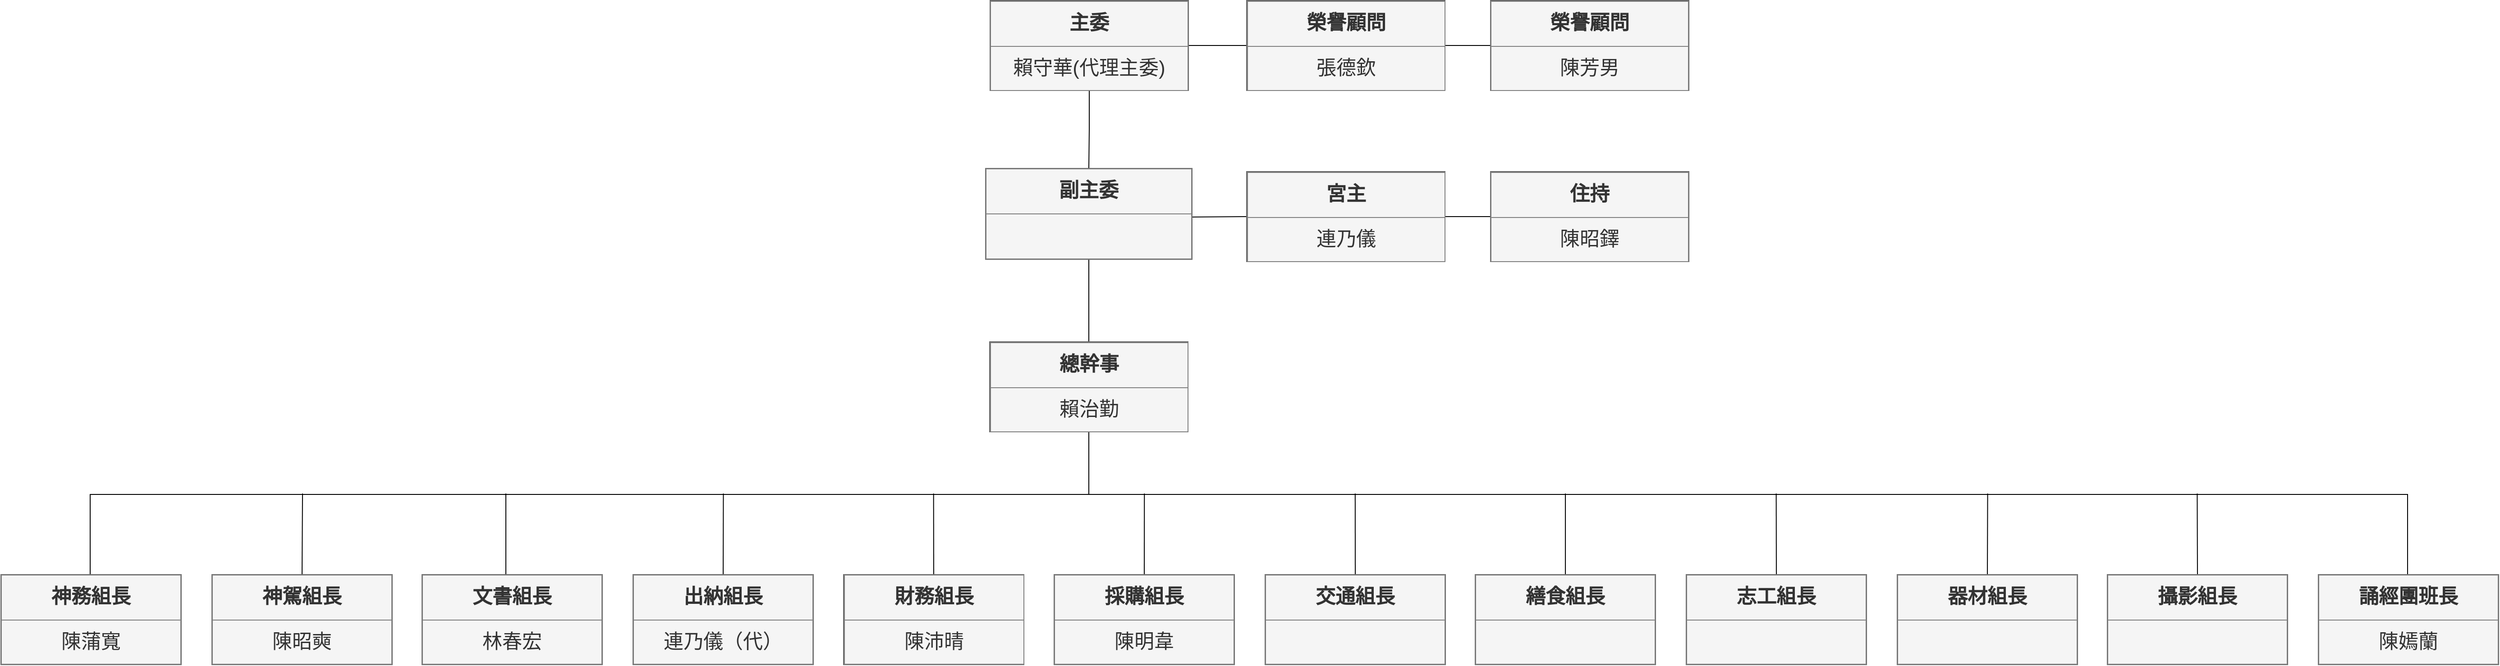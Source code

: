 <mxfile version="10.7.0" type="github"><diagram name="Page-1" id="b98fa263-6416-c6ec-5b7d-78bf54ef71d0"><mxGraphModel dx="4278.5" dy="2679" grid="1" gridSize="10" guides="1" tooltips="1" connect="1" arrows="1" fold="1" page="1" pageScale="1.5" pageWidth="1169" pageHeight="826" background="#ffffff" math="0" shadow="0"><root><mxCell id="0" style=";html=1;"/><mxCell id="1" style=";html=1;" parent="0"/><mxCell id="AvJd5Pj_C6RKvI8IBWGH-46" style="edgeStyle=orthogonalEdgeStyle;rounded=0;orthogonalLoop=1;jettySize=auto;html=1;exitX=0.5;exitY=1;exitDx=0;exitDy=0;entryX=0.5;entryY=0;entryDx=0;entryDy=0;endArrow=none;endFill=0;fontSize=22;" edge="1" parent="1" source="AvJd5Pj_C6RKvI8IBWGH-23" target="AvJd5Pj_C6RKvI8IBWGH-40"><mxGeometry relative="1" as="geometry"><Array as="points"><mxPoint x="887" y="391"/><mxPoint x="2349" y="391"/><mxPoint x="2349" y="481"/></Array></mxGeometry></mxCell><mxCell id="303ed1de8c2c98b4-77" style="edgeStyle=orthogonalEdgeStyle;html=1;startSize=6;endFill=0;endSize=6;strokeWidth=1;fontSize=22;rounded=0;endArrow=none;entryX=0.5;entryY=0;entryDx=0;entryDy=0;" parent="1" source="AvJd5Pj_C6RKvI8IBWGH-16" target="AvJd5Pj_C6RKvI8IBWGH-15" edge="1"><mxGeometry relative="1" as="geometry"><mxPoint x="887.529" y="-50.5" as="sourcePoint"/><mxPoint x="886.941" y="24.5" as="targetPoint"/></mxGeometry></mxCell><mxCell id="303ed1de8c2c98b4-79" style="edgeStyle=orthogonalEdgeStyle;html=1;startSize=6;endFill=0;endSize=6;strokeWidth=1;fontSize=22;rounded=0;endArrow=none;" parent="1" source="AvJd5Pj_C6RKvI8IBWGH-15" target="AvJd5Pj_C6RKvI8IBWGH-23" edge="1"><mxGeometry relative="1" as="geometry"><mxPoint x="890" y="330.5" as="sourcePoint"/><mxPoint x="886" y="230.5" as="targetPoint"/></mxGeometry></mxCell><mxCell id="303ed1de8c2c98b4-82" style="edgeStyle=orthogonalEdgeStyle;html=1;startSize=6;endFill=0;endSize=6;strokeWidth=1;fontSize=22;rounded=0;endArrow=none;exitX=0.5;exitY=1;exitDx=0;exitDy=0;entryX=0.5;entryY=0;entryDx=0;entryDy=0;" parent="1" source="AvJd5Pj_C6RKvI8IBWGH-23" target="AvJd5Pj_C6RKvI8IBWGH-29" edge="1"><mxGeometry relative="1" as="geometry"><Array as="points"><mxPoint x="887" y="391"/><mxPoint x="-221" y="391"/></Array><mxPoint x="892.5" y="313.5" as="sourcePoint"/><mxPoint x="138" y="490" as="targetPoint"/></mxGeometry></mxCell><mxCell id="AvJd5Pj_C6RKvI8IBWGH-6" value="" style="endArrow=none;html=1;entryX=0;entryY=0.5;entryDx=0;entryDy=0;fontSize=22;" edge="1" parent="1" target="AvJd5Pj_C6RKvI8IBWGH-17"><mxGeometry width="50" height="50" relative="1" as="geometry"><mxPoint x="998" y="83" as="sourcePoint"/><mxPoint x="1054.647" y="83.412" as="targetPoint"/></mxGeometry></mxCell><mxCell id="AvJd5Pj_C6RKvI8IBWGH-8" value="" style="endArrow=none;html=1;entryX=0;entryY=0.5;entryDx=0;entryDy=0;exitX=1;exitY=0.5;exitDx=0;exitDy=0;fontSize=22;" edge="1" parent="1" source="AvJd5Pj_C6RKvI8IBWGH-17" target="AvJd5Pj_C6RKvI8IBWGH-21"><mxGeometry width="50" height="50" relative="1" as="geometry"><mxPoint x="1292" y="82.5" as="sourcePoint"/><mxPoint x="1325.059" y="81.912" as="targetPoint"/></mxGeometry></mxCell><mxCell id="AvJd5Pj_C6RKvI8IBWGH-15" value="&lt;table border=&quot;1&quot; width=&quot;100%&quot; cellpadding=&quot;4&quot; style=&quot;width: 100%; height: 100%; border-collapse: collapse; font-size: 22px;&quot;&gt;&lt;tbody style=&quot;font-size: 22px;&quot;&gt;&lt;tr style=&quot;font-size: 22px;&quot;&gt;&lt;th align=&quot;center&quot; style=&quot;font-size: 22px;&quot;&gt;&lt;b style=&quot;font-size: 22px;&quot;&gt;&lt;font style=&quot;font-size: 22px&quot;&gt;副主委&lt;/font&gt;&lt;/b&gt;&lt;/th&gt;&lt;/tr&gt;&lt;tr style=&quot;font-size: 22px;&quot;&gt;&lt;td align=&quot;center&quot; style=&quot;font-size: 22px;&quot;&gt;&lt;font style=&quot;font-size: 22px;&quot;&gt;&lt;br style=&quot;font-size: 22px;&quot;&gt;&lt;/font&gt;&lt;/td&gt;&lt;/tr&gt;&lt;/tbody&gt;&lt;/table&gt;&lt;br style=&quot;font-size: 22px;&quot;&gt;" style="text;html=1;overflow=fill;rounded=0;fillColor=#f5f5f5;strokeColor=#666666;fontColor=#333333;fontSize=22;" vertex="1" parent="1"><mxGeometry x="772" y="29" width="229" height="101" as="geometry"/></mxCell><mxCell id="AvJd5Pj_C6RKvI8IBWGH-52" style="rounded=0;orthogonalLoop=1;jettySize=auto;html=1;exitX=1;exitY=0.5;exitDx=0;exitDy=0;entryX=0;entryY=0.5;entryDx=0;entryDy=0;endArrow=none;endFill=0;fontSize=22;" edge="1" parent="1" source="AvJd5Pj_C6RKvI8IBWGH-16" target="AvJd5Pj_C6RKvI8IBWGH-49"><mxGeometry relative="1" as="geometry"/></mxCell><mxCell id="AvJd5Pj_C6RKvI8IBWGH-16" value="&lt;table border=&quot;1&quot; width=&quot;100%&quot; cellpadding=&quot;4&quot; style=&quot;width: 100%; height: 100%; border-collapse: collapse; font-size: 22px;&quot;&gt;&lt;tbody style=&quot;font-size: 22px;&quot;&gt;&lt;tr style=&quot;font-size: 22px;&quot;&gt;&lt;th align=&quot;center&quot; style=&quot;font-size: 22px;&quot;&gt;&lt;b style=&quot;font-size: 22px;&quot;&gt;&lt;font style=&quot;font-size: 22px&quot;&gt;主委&lt;/font&gt;&lt;/b&gt;&lt;/th&gt;&lt;/tr&gt;&lt;tr style=&quot;font-size: 22px;&quot;&gt;&lt;td align=&quot;center&quot; style=&quot;font-size: 22px;&quot;&gt;&lt;font style=&quot;font-size: 22px;&quot;&gt;賴守華(代理主委)&lt;/font&gt;&lt;/td&gt;&lt;/tr&gt;&lt;/tbody&gt;&lt;/table&gt;&lt;br style=&quot;font-size: 22px;&quot;&gt;" style="text;html=1;overflow=fill;rounded=0;fillColor=#f5f5f5;strokeColor=#666666;fontColor=#333333;fontSize=22;" vertex="1" parent="1"><mxGeometry x="777" y="-157.5" width="220" height="100" as="geometry"/></mxCell><mxCell id="AvJd5Pj_C6RKvI8IBWGH-17" value="&lt;table border=&quot;1&quot; width=&quot;100%&quot; cellpadding=&quot;4&quot; style=&quot;width: 100%; height: 100%; border-collapse: collapse; font-size: 22px;&quot;&gt;&lt;tbody style=&quot;font-size: 22px;&quot;&gt;&lt;tr style=&quot;font-size: 22px;&quot;&gt;&lt;th align=&quot;center&quot; style=&quot;font-size: 22px;&quot;&gt;&lt;b style=&quot;font-size: 22px;&quot;&gt;&lt;font style=&quot;font-size: 22px&quot;&gt;宮主&lt;/font&gt;&lt;/b&gt;&lt;/th&gt;&lt;/tr&gt;&lt;tr style=&quot;font-size: 22px;&quot;&gt;&lt;td align=&quot;center&quot; style=&quot;font-size: 22px;&quot;&gt;連乃儀&lt;br style=&quot;font-size: 22px;&quot;&gt;&lt;/td&gt;&lt;/tr&gt;&lt;/tbody&gt;&lt;/table&gt;&lt;br style=&quot;font-size: 22px;&quot;&gt;" style="text;html=1;overflow=fill;rounded=0;fillColor=#f5f5f5;strokeColor=#666666;fontColor=#333333;fontSize=22;" vertex="1" parent="1"><mxGeometry x="1061.5" y="32.5" width="220" height="100" as="geometry"/></mxCell><mxCell id="AvJd5Pj_C6RKvI8IBWGH-21" value="&lt;table border=&quot;1&quot; width=&quot;100%&quot; cellpadding=&quot;4&quot; style=&quot;width: 100%; height: 100%; border-collapse: collapse; font-size: 22px;&quot;&gt;&lt;tbody style=&quot;font-size: 22px;&quot;&gt;&lt;tr style=&quot;font-size: 22px;&quot;&gt;&lt;th align=&quot;center&quot; style=&quot;font-size: 22px;&quot;&gt;&lt;b style=&quot;font-size: 22px;&quot;&gt;&lt;font style=&quot;font-size: 22px&quot;&gt;住持&lt;/font&gt;&lt;/b&gt;&lt;/th&gt;&lt;/tr&gt;&lt;tr style=&quot;font-size: 22px;&quot;&gt;&lt;td align=&quot;center&quot; style=&quot;font-size: 22px;&quot;&gt;&lt;font style=&quot;font-size: 22px;&quot;&gt;陳昭鐸&lt;/font&gt;&lt;br style=&quot;font-size: 22px;&quot;&gt;&lt;/td&gt;&lt;/tr&gt;&lt;/tbody&gt;&lt;/table&gt;&lt;br style=&quot;font-size: 22px;&quot;&gt;" style="text;html=1;overflow=fill;rounded=0;fillColor=#f5f5f5;strokeColor=#666666;fontColor=#333333;fontSize=22;" vertex="1" parent="1"><mxGeometry x="1332" y="32.5" width="220" height="100" as="geometry"/></mxCell><mxCell id="AvJd5Pj_C6RKvI8IBWGH-23" value="&lt;table border=&quot;1&quot; width=&quot;100%&quot; cellpadding=&quot;4&quot; style=&quot;width: 100%; height: 100%; border-collapse: collapse; font-size: 22px;&quot;&gt;&lt;tbody style=&quot;font-size: 22px;&quot;&gt;&lt;tr style=&quot;font-size: 22px;&quot;&gt;&lt;th align=&quot;center&quot; style=&quot;font-size: 22px;&quot;&gt;&lt;font style=&quot;font-size: 22px&quot;&gt;總幹事&lt;/font&gt;&lt;/th&gt;&lt;/tr&gt;&lt;tr style=&quot;font-size: 22px;&quot;&gt;&lt;td align=&quot;center&quot; style=&quot;font-size: 22px;&quot;&gt;賴治勤&lt;br style=&quot;font-size: 22px;&quot;&gt;&lt;/td&gt;&lt;/tr&gt;&lt;/tbody&gt;&lt;/table&gt;&lt;br style=&quot;font-size: 22px;&quot;&gt;" style="text;html=1;overflow=fill;rounded=0;fillColor=#f5f5f5;strokeColor=#666666;fontColor=#333333;fontSize=22;" vertex="1" parent="1"><mxGeometry x="776.5" y="221.5" width="220" height="100" as="geometry"/></mxCell><mxCell id="AvJd5Pj_C6RKvI8IBWGH-29" value="&lt;table border=&quot;1&quot; width=&quot;100%&quot; cellpadding=&quot;4&quot; style=&quot;width: 100%; height: 100%; border-collapse: collapse; font-size: 22px;&quot;&gt;&lt;tbody style=&quot;font-size: 22px;&quot;&gt;&lt;tr style=&quot;font-size: 22px;&quot;&gt;&lt;th align=&quot;center&quot; style=&quot;font-size: 22px;&quot;&gt;&lt;font style=&quot;font-size: 22px&quot;&gt;神務組長&lt;/font&gt;&lt;/th&gt;&lt;/tr&gt;&lt;tr style=&quot;font-size: 22px;&quot;&gt;&lt;td align=&quot;center&quot; style=&quot;font-size: 22px;&quot;&gt;陳蒲寬&lt;br style=&quot;font-size: 22px;&quot;&gt;&lt;/td&gt;&lt;/tr&gt;&lt;/tbody&gt;&lt;/table&gt;&lt;br style=&quot;font-size: 22px;&quot;&gt;" style="text;html=1;overflow=fill;rounded=0;fillColor=#f5f5f5;strokeColor=#666666;fontColor=#333333;flipH=1;fontSize=22;" vertex="1" parent="1"><mxGeometry x="-320" y="480" width="200" height="100" as="geometry"/></mxCell><mxCell id="AvJd5Pj_C6RKvI8IBWGH-58" style="edgeStyle=none;rounded=0;orthogonalLoop=1;jettySize=auto;html=1;exitX=0.5;exitY=0;exitDx=0;exitDy=0;endArrow=none;endFill=0;fontSize=22;" edge="1" parent="1" source="AvJd5Pj_C6RKvI8IBWGH-30"><mxGeometry relative="1" as="geometry"><mxPoint x="14.5" y="390" as="targetPoint"/></mxGeometry></mxCell><mxCell id="AvJd5Pj_C6RKvI8IBWGH-30" value="&lt;table border=&quot;1&quot; width=&quot;100%&quot; cellpadding=&quot;4&quot; style=&quot;width: 100%; height: 100%; border-collapse: collapse; font-size: 22px;&quot;&gt;&lt;tbody style=&quot;font-size: 22px;&quot;&gt;&lt;tr style=&quot;font-size: 22px;&quot;&gt;&lt;th align=&quot;center&quot; style=&quot;font-size: 22px&quot;&gt;&lt;span style=&quot;font-size: 22px;&quot;&gt;神駕組長&lt;/span&gt;&lt;/th&gt;&lt;/tr&gt;&lt;tr style=&quot;font-size: 22px;&quot;&gt;&lt;td align=&quot;center&quot; style=&quot;font-size: 22px;&quot;&gt;陳昭奭&lt;br style=&quot;font-size: 22px;&quot;&gt;&lt;/td&gt;&lt;/tr&gt;&lt;/tbody&gt;&lt;/table&gt;&lt;br style=&quot;font-size: 22px;&quot;&gt;" style="text;html=1;overflow=fill;rounded=0;fillColor=#f5f5f5;strokeColor=#666666;fontColor=#333333;flipH=1;fontSize=22;" vertex="1" parent="1"><mxGeometry x="-86" y="480" width="200" height="100" as="geometry"/></mxCell><mxCell id="AvJd5Pj_C6RKvI8IBWGH-59" style="edgeStyle=none;rounded=0;orthogonalLoop=1;jettySize=auto;html=1;endArrow=none;endFill=0;fontSize=22;" edge="1" parent="1"><mxGeometry relative="1" as="geometry"><mxPoint x="240" y="390" as="targetPoint"/><mxPoint x="240" y="480" as="sourcePoint"/></mxGeometry></mxCell><mxCell id="AvJd5Pj_C6RKvI8IBWGH-31" value="&lt;table border=&quot;1&quot; width=&quot;100%&quot; cellpadding=&quot;4&quot; style=&quot;width: 100%; height: 100%; border-collapse: collapse; font-size: 22px;&quot;&gt;&lt;tbody style=&quot;font-size: 22px;&quot;&gt;&lt;tr style=&quot;font-size: 22px;&quot;&gt;&lt;th align=&quot;center&quot; style=&quot;font-size: 22px;&quot;&gt;&lt;font style=&quot;font-size: 22px&quot;&gt;文書組長&lt;/font&gt;&lt;/th&gt;&lt;/tr&gt;&lt;tr style=&quot;font-size: 22px;&quot;&gt;&lt;td align=&quot;center&quot; style=&quot;font-size: 22px;&quot;&gt;林春宏&lt;br style=&quot;font-size: 22px;&quot;&gt;&lt;/td&gt;&lt;/tr&gt;&lt;/tbody&gt;&lt;/table&gt;&lt;br style=&quot;font-size: 22px;&quot;&gt;" style="text;html=1;overflow=fill;rounded=0;fillColor=#f5f5f5;strokeColor=#666666;fontColor=#333333;flipH=1;fontSize=22;" vertex="1" parent="1"><mxGeometry x="147" y="480" width="200" height="100" as="geometry"/></mxCell><mxCell id="AvJd5Pj_C6RKvI8IBWGH-60" style="edgeStyle=none;rounded=0;orthogonalLoop=1;jettySize=auto;html=1;exitX=0.5;exitY=0;exitDx=0;exitDy=0;endArrow=none;endFill=0;fontSize=22;" edge="1" parent="1" source="AvJd5Pj_C6RKvI8IBWGH-32"><mxGeometry relative="1" as="geometry"><mxPoint x="481.224" y="390" as="targetPoint"/></mxGeometry></mxCell><mxCell id="AvJd5Pj_C6RKvI8IBWGH-32" value="&lt;table border=&quot;1&quot; width=&quot;100%&quot; cellpadding=&quot;4&quot; style=&quot;width: 100%; height: 100%; border-collapse: collapse; font-size: 22px;&quot;&gt;&lt;tbody style=&quot;font-size: 22px;&quot;&gt;&lt;tr style=&quot;font-size: 22px;&quot;&gt;&lt;th align=&quot;center&quot; style=&quot;font-size: 22px;&quot;&gt;&lt;font style=&quot;font-size: 22px&quot;&gt;出納組長&lt;/font&gt;&lt;/th&gt;&lt;/tr&gt;&lt;tr style=&quot;font-size: 22px;&quot;&gt;&lt;td align=&quot;center&quot; style=&quot;font-size: 22px;&quot;&gt;連乃儀（代）&lt;br style=&quot;font-size: 22px;&quot;&gt;&lt;/td&gt;&lt;/tr&gt;&lt;/tbody&gt;&lt;/table&gt;&lt;br style=&quot;font-size: 22px;&quot;&gt;" style="text;html=1;overflow=fill;rounded=0;fillColor=#f5f5f5;strokeColor=#666666;fontColor=#333333;flipH=1;fontSize=22;" vertex="1" parent="1"><mxGeometry x="381" y="480" width="200" height="100" as="geometry"/></mxCell><mxCell id="AvJd5Pj_C6RKvI8IBWGH-61" style="edgeStyle=none;rounded=0;orthogonalLoop=1;jettySize=auto;html=1;exitX=0.5;exitY=0;exitDx=0;exitDy=0;endArrow=none;endFill=0;fontSize=22;" edge="1" parent="1" source="AvJd5Pj_C6RKvI8IBWGH-33"><mxGeometry relative="1" as="geometry"><mxPoint x="714.328" y="390" as="targetPoint"/></mxGeometry></mxCell><mxCell id="AvJd5Pj_C6RKvI8IBWGH-33" value="&lt;table border=&quot;1&quot; width=&quot;100%&quot; cellpadding=&quot;4&quot; style=&quot;width: 100% ; height: 100% ; border-collapse: collapse ; font-size: 22px&quot;&gt;&lt;tbody style=&quot;font-size: 22px;&quot;&gt;&lt;tr style=&quot;font-size: 22px;&quot;&gt;&lt;th align=&quot;center&quot; style=&quot;font-size: 22px;&quot;&gt;&lt;span style=&quot;font-size: 22px;&quot;&gt;財務組長&lt;/span&gt;&lt;/th&gt;&lt;/tr&gt;&lt;tr style=&quot;font-size: 22px;&quot;&gt;&lt;td align=&quot;center&quot; style=&quot;font-size: 22px;&quot;&gt;陳沛晴&lt;br style=&quot;font-size: 22px;&quot;&gt;&lt;/td&gt;&lt;/tr&gt;&lt;/tbody&gt;&lt;/table&gt;&lt;br style=&quot;font-size: 22px;&quot;&gt;" style="text;html=1;overflow=fill;rounded=0;fillColor=#f5f5f5;strokeColor=#666666;fontColor=#333333;flipH=1;fontSize=22;" vertex="1" parent="1"><mxGeometry x="614.5" y="480" width="200" height="100" as="geometry"/></mxCell><mxCell id="AvJd5Pj_C6RKvI8IBWGH-62" style="edgeStyle=none;rounded=0;orthogonalLoop=1;jettySize=auto;html=1;exitX=0.5;exitY=0;exitDx=0;exitDy=0;endArrow=none;endFill=0;fontSize=22;" edge="1" parent="1" source="AvJd5Pj_C6RKvI8IBWGH-36"><mxGeometry relative="1" as="geometry"><mxPoint x="948.121" y="390" as="targetPoint"/></mxGeometry></mxCell><mxCell id="AvJd5Pj_C6RKvI8IBWGH-36" value="&lt;table border=&quot;1&quot; width=&quot;100%&quot; cellpadding=&quot;4&quot; style=&quot;width: 100%; height: 100%; border-collapse: collapse; font-size: 22px;&quot;&gt;&lt;tbody style=&quot;font-size: 22px;&quot;&gt;&lt;tr style=&quot;font-size: 22px;&quot;&gt;&lt;th align=&quot;center&quot; style=&quot;font-size: 22px;&quot;&gt;&lt;font style=&quot;font-size: 22px&quot;&gt;採購組長&lt;/font&gt;&lt;/th&gt;&lt;/tr&gt;&lt;tr style=&quot;font-size: 22px;&quot;&gt;&lt;td align=&quot;center&quot; style=&quot;font-size: 22px;&quot;&gt;陳明韋&lt;br style=&quot;font-size: 22px;&quot;&gt;&lt;/td&gt;&lt;/tr&gt;&lt;/tbody&gt;&lt;/table&gt;&lt;br style=&quot;font-size: 22px;&quot;&gt;" style="text;html=1;overflow=fill;rounded=0;fillColor=#f5f5f5;strokeColor=#666666;fontColor=#333333;flipH=1;fontSize=22;" vertex="1" parent="1"><mxGeometry x="848" y="480" width="200" height="100" as="geometry"/></mxCell><mxCell id="AvJd5Pj_C6RKvI8IBWGH-64" style="edgeStyle=none;rounded=0;orthogonalLoop=1;jettySize=auto;html=1;exitX=0.5;exitY=0;exitDx=0;exitDy=0;endArrow=none;endFill=0;fontSize=22;" edge="1" parent="1" source="AvJd5Pj_C6RKvI8IBWGH-37"><mxGeometry relative="1" as="geometry"><mxPoint x="1415.017" y="390" as="targetPoint"/></mxGeometry></mxCell><mxCell id="AvJd5Pj_C6RKvI8IBWGH-37" value="&lt;table border=&quot;1&quot; width=&quot;100%&quot; cellpadding=&quot;4&quot; style=&quot;width: 100%; height: 100%; border-collapse: collapse; font-size: 22px;&quot;&gt;&lt;tbody style=&quot;font-size: 22px;&quot;&gt;&lt;tr style=&quot;font-size: 22px;&quot;&gt;&lt;th align=&quot;center&quot; style=&quot;font-size: 22px;&quot;&gt;&lt;font style=&quot;font-size: 22px&quot;&gt;繕食組長&lt;/font&gt;&lt;/th&gt;&lt;/tr&gt;&lt;tr style=&quot;font-size: 22px;&quot;&gt;&lt;td align=&quot;center&quot; style=&quot;font-size: 22px;&quot;&gt;&lt;br style=&quot;font-size: 22px;&quot;&gt;&lt;/td&gt;&lt;/tr&gt;&lt;/tbody&gt;&lt;/table&gt;&lt;br style=&quot;font-size: 22px;&quot;&gt;" style="text;html=1;overflow=fill;rounded=0;fillColor=#f5f5f5;strokeColor=#666666;fontColor=#333333;flipH=1;fontSize=22;" vertex="1" parent="1"><mxGeometry x="1315" y="480" width="200" height="100" as="geometry"/></mxCell><mxCell id="AvJd5Pj_C6RKvI8IBWGH-66" style="edgeStyle=none;rounded=0;orthogonalLoop=1;jettySize=auto;html=1;exitX=0.5;exitY=0;exitDx=0;exitDy=0;endArrow=none;endFill=0;fontSize=22;" edge="1" parent="1" source="AvJd5Pj_C6RKvI8IBWGH-38"><mxGeometry relative="1" as="geometry"><mxPoint x="1883.293" y="390" as="targetPoint"/></mxGeometry></mxCell><mxCell id="AvJd5Pj_C6RKvI8IBWGH-38" value="&lt;table border=&quot;1&quot; width=&quot;100%&quot; cellpadding=&quot;4&quot; style=&quot;width: 100%; height: 100%; border-collapse: collapse; font-size: 22px;&quot;&gt;&lt;tbody style=&quot;font-size: 22px;&quot;&gt;&lt;tr style=&quot;font-size: 22px;&quot;&gt;&lt;th align=&quot;center&quot; style=&quot;font-size: 22px;&quot;&gt;&lt;font style=&quot;font-size: 22px&quot;&gt;器材組長&lt;/font&gt;&lt;/th&gt;&lt;/tr&gt;&lt;tr style=&quot;font-size: 22px;&quot;&gt;&lt;td align=&quot;center&quot; style=&quot;font-size: 22px;&quot;&gt;&lt;br style=&quot;font-size: 22px;&quot;&gt;&lt;/td&gt;&lt;/tr&gt;&lt;/tbody&gt;&lt;/table&gt;&lt;br style=&quot;font-size: 22px;&quot;&gt;" style="text;html=1;overflow=fill;rounded=0;fillColor=#f5f5f5;strokeColor=#666666;fontColor=#333333;flipH=1;fontSize=22;" vertex="1" parent="1"><mxGeometry x="1783" y="480" width="200" height="100" as="geometry"/></mxCell><mxCell id="AvJd5Pj_C6RKvI8IBWGH-67" style="edgeStyle=none;rounded=0;orthogonalLoop=1;jettySize=auto;html=1;exitX=0.5;exitY=0;exitDx=0;exitDy=0;endArrow=none;endFill=0;fontSize=22;" edge="1" parent="1" source="AvJd5Pj_C6RKvI8IBWGH-39"><mxGeometry relative="1" as="geometry"><mxPoint x="2115.707" y="390" as="targetPoint"/></mxGeometry></mxCell><mxCell id="AvJd5Pj_C6RKvI8IBWGH-39" value="&lt;table border=&quot;1&quot; width=&quot;100%&quot; cellpadding=&quot;4&quot; style=&quot;width: 100%; height: 100%; border-collapse: collapse; font-size: 22px;&quot;&gt;&lt;tbody style=&quot;font-size: 22px;&quot;&gt;&lt;tr style=&quot;font-size: 22px;&quot;&gt;&lt;th align=&quot;center&quot; style=&quot;font-size: 22px;&quot;&gt;&lt;font style=&quot;font-size: 22px&quot;&gt;攝影組長&lt;/font&gt;&lt;/th&gt;&lt;/tr&gt;&lt;tr style=&quot;font-size: 22px;&quot;&gt;&lt;td align=&quot;center&quot; style=&quot;font-size: 22px;&quot;&gt;&lt;br style=&quot;font-size: 22px;&quot;&gt;&lt;/td&gt;&lt;/tr&gt;&lt;/tbody&gt;&lt;/table&gt;&lt;br style=&quot;font-size: 22px;&quot;&gt;" style="text;html=1;overflow=fill;rounded=0;fillColor=#f5f5f5;strokeColor=#666666;fontColor=#333333;flipH=1;fontSize=22;" vertex="1" parent="1"><mxGeometry x="2016" y="480" width="200" height="100" as="geometry"/></mxCell><mxCell id="AvJd5Pj_C6RKvI8IBWGH-40" value="&lt;table border=&quot;1&quot; width=&quot;100%&quot; cellpadding=&quot;4&quot; style=&quot;width: 100% ; height: 100% ; border-collapse: collapse ; font-size: 22px&quot;&gt;&lt;tbody style=&quot;font-size: 22px&quot;&gt;&lt;tr style=&quot;font-size: 22px&quot;&gt;&lt;th align=&quot;center&quot; style=&quot;font-size: 22px&quot;&gt;&lt;font style=&quot;font-size: 22px&quot;&gt;誦經團班長&lt;/font&gt;&lt;/th&gt;&lt;/tr&gt;&lt;tr style=&quot;font-size: 22px&quot;&gt;&lt;td align=&quot;center&quot; style=&quot;font-size: 22px&quot;&gt;&lt;font style=&quot;font-size: 22px&quot;&gt;&lt;font style=&quot;font-size: 22px&quot;&gt;陳嫣蘭&lt;/font&gt;&lt;br style=&quot;font-size: 22px&quot;&gt;&lt;/font&gt;&lt;/td&gt;&lt;/tr&gt;&lt;/tbody&gt;&lt;/table&gt;&lt;br style=&quot;font-size: 22px&quot;&gt;" style="text;html=1;overflow=fill;rounded=0;fillColor=#f5f5f5;strokeColor=#666666;fontColor=#333333;flipH=1;fontSize=22;" vertex="1" parent="1"><mxGeometry x="2250" y="480" width="200" height="100" as="geometry"/></mxCell><mxCell id="AvJd5Pj_C6RKvI8IBWGH-53" style="rounded=0;orthogonalLoop=1;jettySize=auto;html=1;exitX=1;exitY=0.5;exitDx=0;exitDy=0;endArrow=none;endFill=0;fontSize=22;" edge="1" parent="1" source="AvJd5Pj_C6RKvI8IBWGH-49" target="AvJd5Pj_C6RKvI8IBWGH-50"><mxGeometry relative="1" as="geometry"/></mxCell><mxCell id="AvJd5Pj_C6RKvI8IBWGH-49" value="&lt;table border=&quot;1&quot; width=&quot;100%&quot; cellpadding=&quot;4&quot; style=&quot;width: 100%; height: 100%; border-collapse: collapse; font-size: 22px;&quot;&gt;&lt;tbody style=&quot;font-size: 22px;&quot;&gt;&lt;tr style=&quot;font-size: 22px;&quot;&gt;&lt;th align=&quot;center&quot; style=&quot;font-size: 22px;&quot;&gt;&lt;span style=&quot;font-size: 22px;&quot;&gt;榮譽顧問&lt;/span&gt;&lt;br style=&quot;font-size: 22px;&quot;&gt;&lt;/th&gt;&lt;/tr&gt;&lt;tr style=&quot;font-size: 22px;&quot;&gt;&lt;td align=&quot;center&quot; style=&quot;font-size: 22px;&quot;&gt;張德欽&lt;br style=&quot;font-size: 22px;&quot;&gt;&lt;/td&gt;&lt;/tr&gt;&lt;/tbody&gt;&lt;/table&gt;&lt;br style=&quot;font-size: 22px;&quot;&gt;" style="text;html=1;overflow=fill;rounded=0;fillColor=#f5f5f5;strokeColor=#666666;fontColor=#333333;fontSize=22;" vertex="1" parent="1"><mxGeometry x="1061.5" y="-157.5" width="220" height="100" as="geometry"/></mxCell><mxCell id="AvJd5Pj_C6RKvI8IBWGH-50" value="&lt;table border=&quot;1&quot; width=&quot;100%&quot; cellpadding=&quot;4&quot; style=&quot;width: 100%; height: 100%; border-collapse: collapse; font-size: 22px;&quot;&gt;&lt;tbody style=&quot;font-size: 22px;&quot;&gt;&lt;tr style=&quot;font-size: 22px;&quot;&gt;&lt;th align=&quot;center&quot; style=&quot;font-size: 22px;&quot;&gt;&lt;span style=&quot;font-size: 22px;&quot;&gt;榮譽顧問&lt;/span&gt;&lt;br style=&quot;font-size: 22px;&quot;&gt;&lt;/th&gt;&lt;/tr&gt;&lt;tr style=&quot;font-size: 22px;&quot;&gt;&lt;td align=&quot;center&quot; style=&quot;font-size: 22px;&quot;&gt;陳芳男&lt;/td&gt;&lt;/tr&gt;&lt;/tbody&gt;&lt;/table&gt;&lt;br style=&quot;font-size: 22px;&quot;&gt;" style="text;html=1;overflow=fill;rounded=0;fillColor=#f5f5f5;strokeColor=#666666;fontColor=#333333;fontSize=22;" vertex="1" parent="1"><mxGeometry x="1332" y="-157.5" width="220" height="100" as="geometry"/></mxCell><mxCell id="AvJd5Pj_C6RKvI8IBWGH-65" style="edgeStyle=none;rounded=0;orthogonalLoop=1;jettySize=auto;html=1;exitX=0.5;exitY=0;exitDx=0;exitDy=0;endArrow=none;endFill=0;fontSize=22;" edge="1" parent="1" source="AvJd5Pj_C6RKvI8IBWGH-55"><mxGeometry relative="1" as="geometry"><mxPoint x="1648.81" y="390" as="targetPoint"/></mxGeometry></mxCell><mxCell id="AvJd5Pj_C6RKvI8IBWGH-55" value="&lt;table border=&quot;1&quot; width=&quot;100%&quot; cellpadding=&quot;4&quot; style=&quot;width: 100%; height: 100%; border-collapse: collapse; font-size: 22px;&quot;&gt;&lt;tbody style=&quot;font-size: 22px;&quot;&gt;&lt;tr style=&quot;font-size: 22px;&quot;&gt;&lt;th align=&quot;center&quot; style=&quot;font-size: 22px;&quot;&gt;&lt;font style=&quot;font-size: 22px&quot;&gt;志工組長&lt;/font&gt;&lt;/th&gt;&lt;/tr&gt;&lt;tr style=&quot;font-size: 22px;&quot;&gt;&lt;td align=&quot;center&quot; style=&quot;font-size: 22px;&quot;&gt;&lt;br style=&quot;font-size: 22px;&quot;&gt;&lt;/td&gt;&lt;/tr&gt;&lt;/tbody&gt;&lt;/table&gt;&lt;br style=&quot;font-size: 22px;&quot;&gt;" style="text;html=1;overflow=fill;rounded=0;fillColor=#f5f5f5;strokeColor=#666666;fontColor=#333333;flipH=1;fontSize=22;" vertex="1" parent="1"><mxGeometry x="1549" y="480" width="200" height="100" as="geometry"/></mxCell><mxCell id="AvJd5Pj_C6RKvI8IBWGH-63" style="edgeStyle=none;rounded=0;orthogonalLoop=1;jettySize=auto;html=1;exitX=0.5;exitY=0;exitDx=0;exitDy=0;endArrow=none;endFill=0;fontSize=22;" edge="1" parent="1" source="AvJd5Pj_C6RKvI8IBWGH-56"><mxGeometry relative="1" as="geometry"><mxPoint x="1181.914" y="390" as="targetPoint"/></mxGeometry></mxCell><mxCell id="AvJd5Pj_C6RKvI8IBWGH-56" value="&lt;table border=&quot;1&quot; width=&quot;100%&quot; cellpadding=&quot;4&quot; style=&quot;width: 100%; height: 100%; border-collapse: collapse; font-size: 22px;&quot;&gt;&lt;tbody style=&quot;font-size: 22px;&quot;&gt;&lt;tr style=&quot;font-size: 22px;&quot;&gt;&lt;th align=&quot;center&quot; style=&quot;font-size: 22px;&quot;&gt;&lt;font style=&quot;font-size: 22px&quot;&gt;交通組長&lt;/font&gt;&lt;/th&gt;&lt;/tr&gt;&lt;tr style=&quot;font-size: 22px;&quot;&gt;&lt;td align=&quot;center&quot; style=&quot;font-size: 22px;&quot;&gt;&lt;br style=&quot;font-size: 22px;&quot;&gt;&lt;/td&gt;&lt;/tr&gt;&lt;/tbody&gt;&lt;/table&gt;&lt;br style=&quot;font-size: 22px;&quot;&gt;" style="text;html=1;overflow=fill;rounded=0;fillColor=#f5f5f5;strokeColor=#666666;fontColor=#333333;flipH=1;fontSize=22;" vertex="1" parent="1"><mxGeometry x="1082" y="480" width="200" height="100" as="geometry"/></mxCell></root></mxGraphModel></diagram></mxfile>